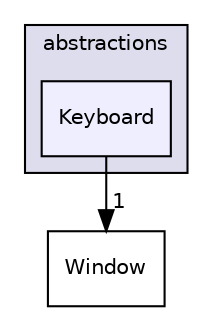 digraph "abstractions/Keyboard" {
  compound=true
  node [ fontsize="10", fontname="Helvetica"];
  edge [ labelfontsize="10", labelfontname="Helvetica"];
  subgraph clusterdir_898d9f057ab0c3f0aea2afe60f29a516 {
    graph [ bgcolor="#ddddee", pencolor="black", label="abstractions" fontname="Helvetica", fontsize="10", URL="dir_898d9f057ab0c3f0aea2afe60f29a516.html"]
  dir_c00291c1926268d664605704f9c6a334 [shape=box, label="Keyboard", style="filled", fillcolor="#eeeeff", pencolor="black", URL="dir_c00291c1926268d664605704f9c6a334.html"];
  }
  dir_849f2677f61acd918580ee06053041ee [shape=box label="Window" URL="dir_849f2677f61acd918580ee06053041ee.html"];
  dir_c00291c1926268d664605704f9c6a334->dir_849f2677f61acd918580ee06053041ee [headlabel="1", labeldistance=1.5 headhref="dir_000006_000014.html"];
}
